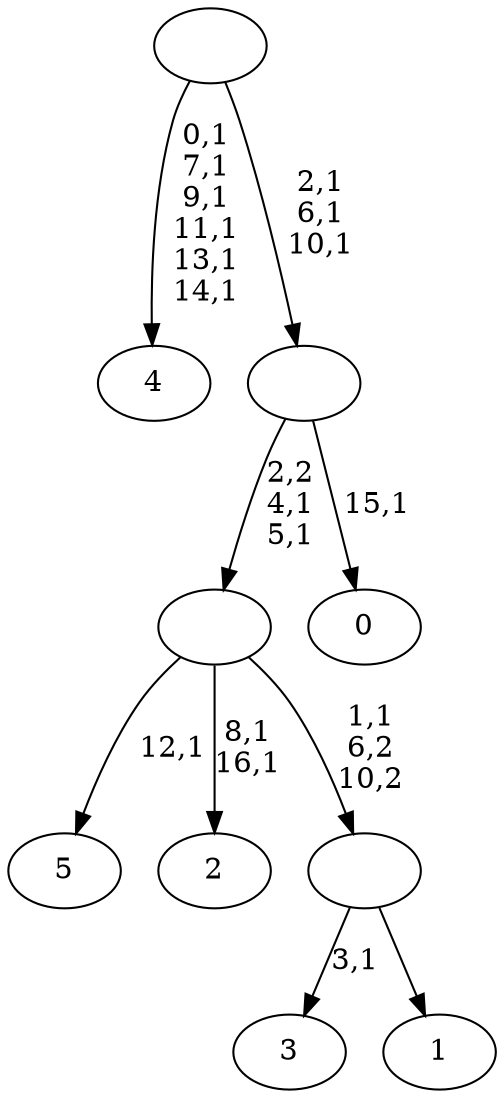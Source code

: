 digraph T {
	23 [label="5"]
	21 [label="4"]
	14 [label="3"]
	12 [label="2"]
	9 [label="1"]
	8 [label=""]
	7 [label=""]
	5 [label="0"]
	3 [label=""]
	0 [label=""]
	8 -> 14 [label="3,1"]
	8 -> 9 [label=""]
	7 -> 12 [label="8,1\n16,1"]
	7 -> 23 [label="12,1"]
	7 -> 8 [label="1,1\n6,2\n10,2"]
	3 -> 5 [label="15,1"]
	3 -> 7 [label="2,2\n4,1\n5,1"]
	0 -> 3 [label="2,1\n6,1\n10,1"]
	0 -> 21 [label="0,1\n7,1\n9,1\n11,1\n13,1\n14,1"]
}
